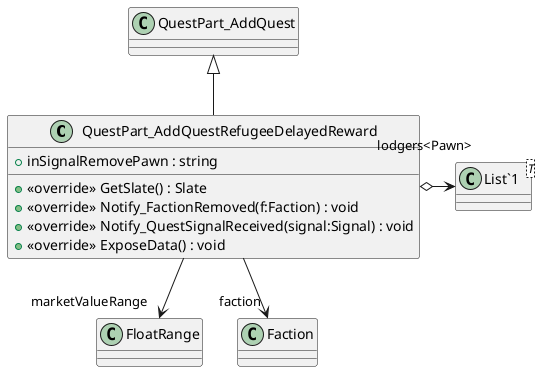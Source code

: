 @startuml
class QuestPart_AddQuestRefugeeDelayedReward {
    + inSignalRemovePawn : string
    + <<override>> GetSlate() : Slate
    + <<override>> Notify_FactionRemoved(f:Faction) : void
    + <<override>> Notify_QuestSignalReceived(signal:Signal) : void
    + <<override>> ExposeData() : void
}
class "List`1"<T> {
}
QuestPart_AddQuest <|-- QuestPart_AddQuestRefugeeDelayedReward
QuestPart_AddQuestRefugeeDelayedReward o-> "lodgers<Pawn>" "List`1"
QuestPart_AddQuestRefugeeDelayedReward --> "marketValueRange" FloatRange
QuestPart_AddQuestRefugeeDelayedReward --> "faction" Faction
@enduml

